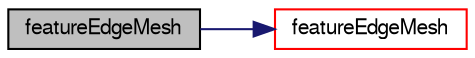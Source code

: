 digraph "featureEdgeMesh"
{
  bgcolor="transparent";
  edge [fontname="FreeSans",fontsize="10",labelfontname="FreeSans",labelfontsize="10"];
  node [fontname="FreeSans",fontsize="10",shape=record];
  rankdir="LR";
  Node321 [label="featureEdgeMesh",height=0.2,width=0.4,color="black", fillcolor="grey75", style="filled", fontcolor="black"];
  Node321 -> Node322 [color="midnightblue",fontsize="10",style="solid",fontname="FreeSans"];
  Node322 [label="featureEdgeMesh",height=0.2,width=0.4,color="red",URL="$a21798.html#a7a53d15d141d0e33f9a731001cef160d",tooltip="Construct (read) given an IOobject. "];
}
